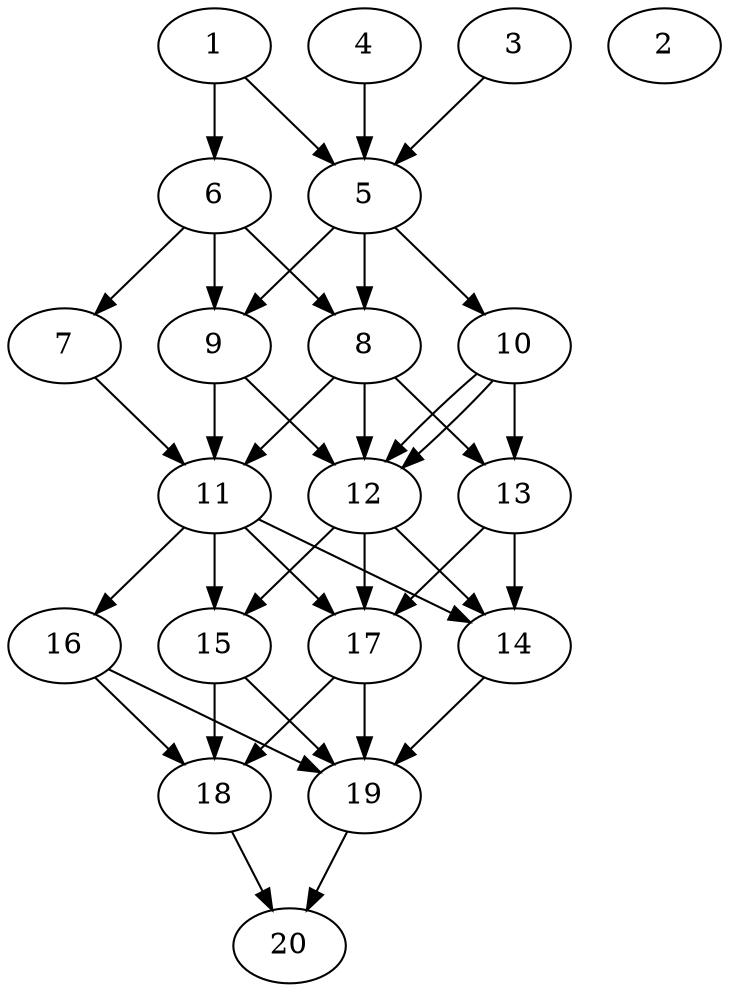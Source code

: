 // DAG automatically generated by daggen at Sat Jul 27 15:36:52 2019
// ./daggen --dot -n 20 --ccr 0.4 --fat 0.4 --regular 0.5 --density 0.8 --mindata 5242880 --maxdata 52428800 
digraph G {
  1 [size="121454080", alpha="0.17", expect_size="48581632"] 
  1 -> 5 [size ="48581632"]
  1 -> 6 [size ="48581632"]
  2 [size="92395520", alpha="0.06", expect_size="36958208"] 
  3 [size="92313600", alpha="0.05", expect_size="36925440"] 
  3 -> 5 [size ="36925440"]
  4 [size="29340160", alpha="0.04", expect_size="11736064"] 
  4 -> 5 [size ="11736064"]
  5 [size="96232960", alpha="0.01", expect_size="38493184"] 
  5 -> 8 [size ="38493184"]
  5 -> 9 [size ="38493184"]
  5 -> 10 [size ="38493184"]
  6 [size="20999680", alpha="0.16", expect_size="8399872"] 
  6 -> 7 [size ="8399872"]
  6 -> 8 [size ="8399872"]
  6 -> 9 [size ="8399872"]
  7 [size="86520320", alpha="0.15", expect_size="34608128"] 
  7 -> 11 [size ="34608128"]
  8 [size="46225920", alpha="0.07", expect_size="18490368"] 
  8 -> 11 [size ="18490368"]
  8 -> 12 [size ="18490368"]
  8 -> 13 [size ="18490368"]
  9 [size="40209920", alpha="0.04", expect_size="16083968"] 
  9 -> 11 [size ="16083968"]
  9 -> 12 [size ="16083968"]
  10 [size="108879360", alpha="0.12", expect_size="43551744"] 
  10 -> 12 [size ="43551744"]
  10 -> 12 [size ="43551744"]
  10 -> 13 [size ="43551744"]
  11 [size="80540160", alpha="0.14", expect_size="32216064"] 
  11 -> 14 [size ="32216064"]
  11 -> 15 [size ="32216064"]
  11 -> 16 [size ="32216064"]
  11 -> 17 [size ="32216064"]
  12 [size="60303360", alpha="0.10", expect_size="24121344"] 
  12 -> 14 [size ="24121344"]
  12 -> 15 [size ="24121344"]
  12 -> 17 [size ="24121344"]
  13 [size="96248320", alpha="0.00", expect_size="38499328"] 
  13 -> 14 [size ="38499328"]
  13 -> 17 [size ="38499328"]
  14 [size="123801600", alpha="0.10", expect_size="49520640"] 
  14 -> 19 [size ="49520640"]
  15 [size="29114880", alpha="0.07", expect_size="11645952"] 
  15 -> 18 [size ="11645952"]
  15 -> 19 [size ="11645952"]
  16 [size="34787840", alpha="0.06", expect_size="13915136"] 
  16 -> 18 [size ="13915136"]
  16 -> 19 [size ="13915136"]
  17 [size="127557120", alpha="0.12", expect_size="51022848"] 
  17 -> 18 [size ="51022848"]
  17 -> 19 [size ="51022848"]
  18 [size="97758720", alpha="0.11", expect_size="39103488"] 
  18 -> 20 [size ="39103488"]
  19 [size="18209280", alpha="0.17", expect_size="7283712"] 
  19 -> 20 [size ="7283712"]
  20 [size="43663360", alpha="0.02", expect_size="17465344"] 
}
